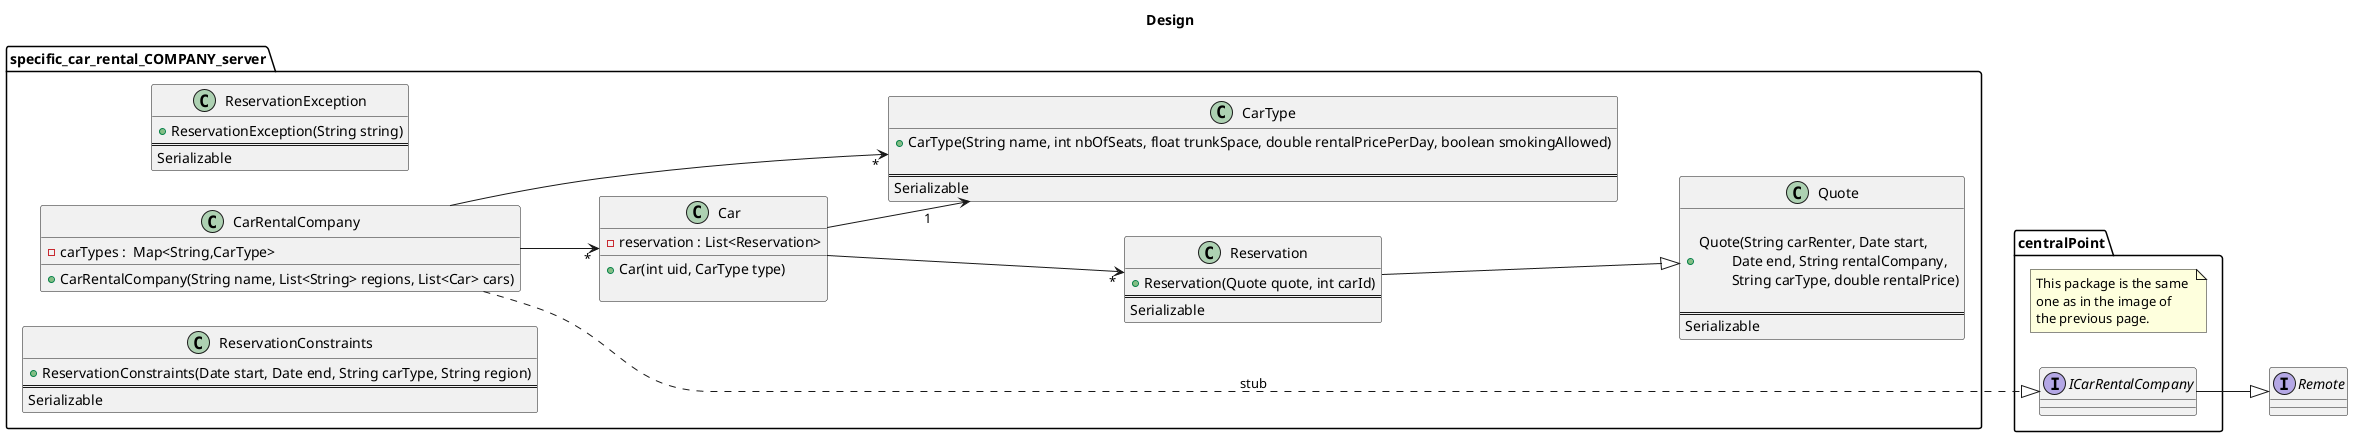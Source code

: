 @startuml
title Design

left to right direction
'top to bottom direction

' package clientside{
'     class Client {

'         + Client(String scriptFile, int localOrRemote, \n\t\t ICarRentalAgency icra, Registry registry) \n\t\t{Constructor, asks session}
        

'     }
'     Client -->"1" ICarRentalAgency
'     Client ..> ReservationSession : uses
'     Client ..> ManagerSession : uses


'     interface ManagerSession {
'         + registerCRC(String name) 
'         + unregisterCRC(String name)
        
'         + closeSession()
'     }
'     interface ReservationSession {
        
'         + closeSession()
'     }
'     interface ICarRentalAgency {
'         + reserveReservationSession(String name) : String
'         + reserveManagerSession(String name) : String
        
'     }
' }


package centralPoint{
note as N1
     This package is the same 
     one as in the image of 
     the previous page.  
end note
    ' class Registry {

    ' }
    ' Client -->"1" Registry
    ' CarRentalAgency -->"1" Registry

    interface ICarRentalCompany {
        
    }

    ' class Session {
    '     - cra : CarRentalAgency {final}
    '     __
    '     + Session(CarRentalAgency cra, String name)
    '     # pushToRegistry() {abstract}
        
    '     + closeSession()
    ' }
    ' Session -->"1" CarRentalAgency

    ' class ReservationSessionBean {
    '     - quotes : List<Quotes>
    '     __
    '     + ReservationSessionBean(CarRentalAgency cra, String name)

    '     # pushToRegistry() {Override}
    ' }
    ' ReservationSessionBean --|> Session
    ' ReservationSessionBean ..|> ReservationSession : stub
    ' interface ReservationSession





    ' class ManagerSessionBean {
    '     + ManagerSessionBean(CarRentalAgency cra, String name)

    '     # pushToRegistry() {Override}

    '     + registerCRC(String name) 
    '     + unregisterCRC(String name)
        
    ' }
    ' ManagerSessionBean --|> Session
    ' ManagerSessionBean ..|> ManagerSession : stub


    ' class CarRentalAgency {
    '     - registry : Registry {final}
    '     - companies : Map<String, ICarRentalCompany>
    '     __
    '     + getRegistry() : Registry
    '     + registerCRC(String name) 
    '     + unregisterCRC(String name)
    '     - addCompany(String name, ICarRentalCompany company)
    '     - removeCompany(String name)

    ' }

    ' CarRentalAgency ..|> ICarRentalAgency : stub

    ' interface ICarRentalAgency {
    ' }

}

package specific_car_rental_COMPANY_server {

    
    

    class Car {
        - reservation : List<Reservation>
        __
        + Car(int uid, CarType type)
        
    }
    Car -->"*" Reservation
    Car -->"1" CarType

    class Reservation {
        + Reservation(Quote quote, int carId)
        ==
        Serializable
    }
    Reservation --|> Quote

    class Quote {
        
        + Quote(String carRenter, Date start, \n\t Date end, String rentalCompany, \n\t String carType, double rentalPrice)
    
        ==
        Serializable
    }


    class CarType {
        + CarType(String name, int nbOfSeats, float trunkSpace, double rentalPricePerDay, boolean smokingAllowed)
        
        ==
        Serializable
    }

    class ReservationException {
        + ReservationException(String string)
        ==
        Serializable
    }

    class CarRentalCompany {
        - carTypes :  Map<String,CarType>
        
        + CarRentalCompany(String name, List<String> regions, List<Car> cars)
    }
    CarRentalCompany .....|> ICarRentalCompany : stub
    CarRentalCompany -->"*" Car
    CarRentalCompany -->"*" CarType



    class ReservationConstraints {
        + ReservationConstraints(Date start, Date end, String carType, String region)
        ==
        Serializable
    }
}



interface Remote
'ICarRentalAgency --|> Remote
ICarRentalCompany --|> Remote
'ManagerSession --|> Remote
'ReservationSession --|> Remote


@enduml